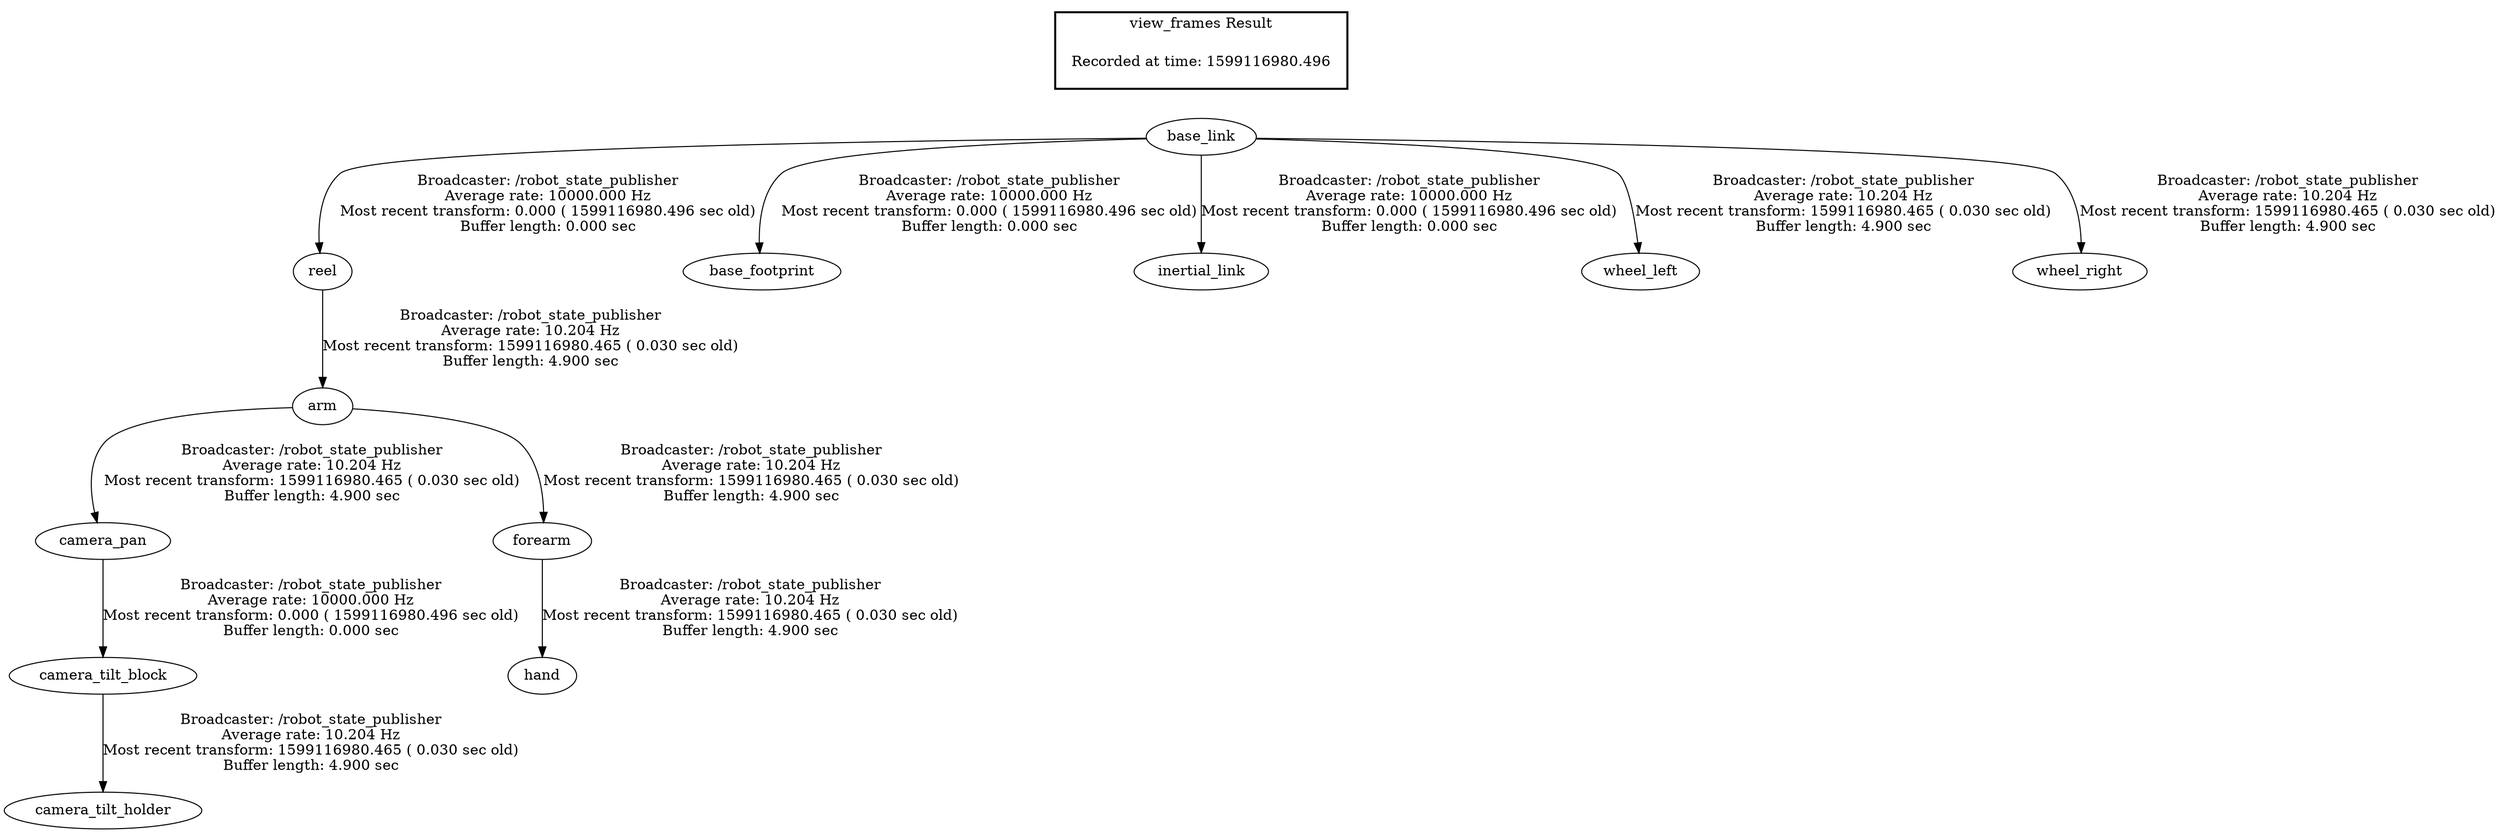 digraph G {
"base_link" -> "reel"[label="Broadcaster: /robot_state_publisher\nAverage rate: 10000.000 Hz\nMost recent transform: 0.000 ( 1599116980.496 sec old)\nBuffer length: 0.000 sec\n"];
"base_link" -> "base_footprint"[label="Broadcaster: /robot_state_publisher\nAverage rate: 10000.000 Hz\nMost recent transform: 0.000 ( 1599116980.496 sec old)\nBuffer length: 0.000 sec\n"];
"camera_pan" -> "camera_tilt_block"[label="Broadcaster: /robot_state_publisher\nAverage rate: 10000.000 Hz\nMost recent transform: 0.000 ( 1599116980.496 sec old)\nBuffer length: 0.000 sec\n"];
"arm" -> "camera_pan"[label="Broadcaster: /robot_state_publisher\nAverage rate: 10.204 Hz\nMost recent transform: 1599116980.465 ( 0.030 sec old)\nBuffer length: 4.900 sec\n"];
"base_link" -> "inertial_link"[label="Broadcaster: /robot_state_publisher\nAverage rate: 10000.000 Hz\nMost recent transform: 0.000 ( 1599116980.496 sec old)\nBuffer length: 0.000 sec\n"];
"base_link" -> "wheel_left"[label="Broadcaster: /robot_state_publisher\nAverage rate: 10.204 Hz\nMost recent transform: 1599116980.465 ( 0.030 sec old)\nBuffer length: 4.900 sec\n"];
"base_link" -> "wheel_right"[label="Broadcaster: /robot_state_publisher\nAverage rate: 10.204 Hz\nMost recent transform: 1599116980.465 ( 0.030 sec old)\nBuffer length: 4.900 sec\n"];
"camera_tilt_block" -> "camera_tilt_holder"[label="Broadcaster: /robot_state_publisher\nAverage rate: 10.204 Hz\nMost recent transform: 1599116980.465 ( 0.030 sec old)\nBuffer length: 4.900 sec\n"];
"reel" -> "arm"[label="Broadcaster: /robot_state_publisher\nAverage rate: 10.204 Hz\nMost recent transform: 1599116980.465 ( 0.030 sec old)\nBuffer length: 4.900 sec\n"];
"arm" -> "forearm"[label="Broadcaster: /robot_state_publisher\nAverage rate: 10.204 Hz\nMost recent transform: 1599116980.465 ( 0.030 sec old)\nBuffer length: 4.900 sec\n"];
"forearm" -> "hand"[label="Broadcaster: /robot_state_publisher\nAverage rate: 10.204 Hz\nMost recent transform: 1599116980.465 ( 0.030 sec old)\nBuffer length: 4.900 sec\n"];
edge [style=invis];
 subgraph cluster_legend { style=bold; color=black; label ="view_frames Result";
"Recorded at time: 1599116980.496"[ shape=plaintext ] ;
 }->"base_link";
}